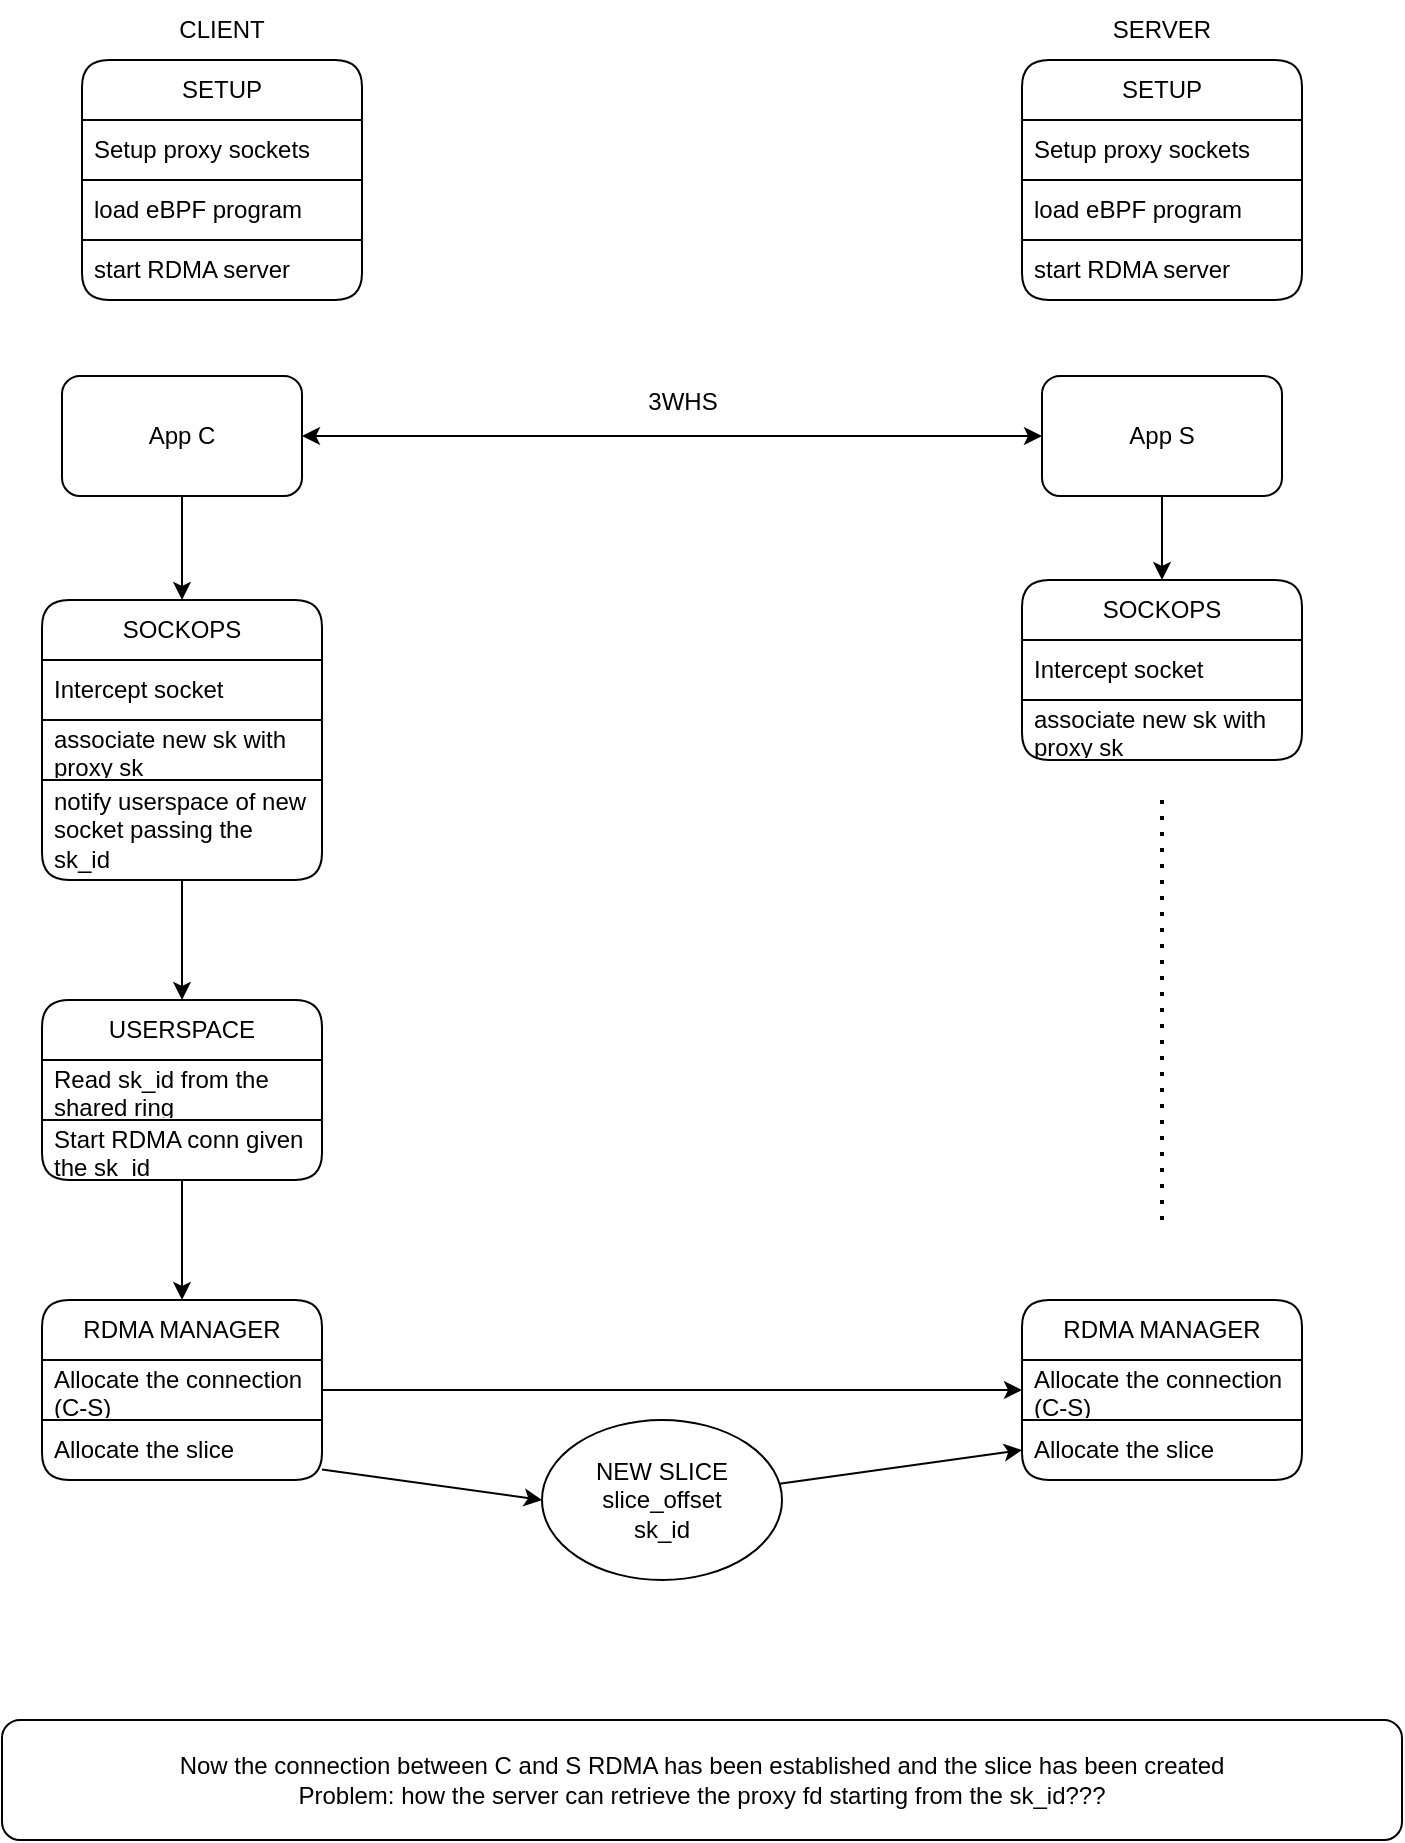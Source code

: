 <mxfile>
    <diagram id="10QQq_u2sqwSFCWnShCV" name="setup">
        <mxGraphModel dx="1155" dy="649" grid="1" gridSize="10" guides="1" tooltips="1" connect="1" arrows="1" fold="1" page="1" pageScale="1" pageWidth="850" pageHeight="1100" math="0" shadow="0">
            <root>
                <mxCell id="0"/>
                <mxCell id="1" parent="0"/>
                <mxCell id="3" value="CLIENT" style="text;html=1;align=center;verticalAlign=middle;whiteSpace=wrap;rounded=0;" parent="1" vertex="1">
                    <mxGeometry x="140" y="20" width="60" height="30" as="geometry"/>
                </mxCell>
                <mxCell id="4" value="SERVER" style="text;html=1;align=center;verticalAlign=middle;whiteSpace=wrap;rounded=0;" parent="1" vertex="1">
                    <mxGeometry x="610" y="20" width="60" height="30" as="geometry"/>
                </mxCell>
                <mxCell id="7" style="edgeStyle=none;html=1;entryX=0;entryY=0.5;entryDx=0;entryDy=0;rounded=1;curved=0;strokeColor=default;startArrow=classic;startFill=1;" parent="1" source="5" target="6" edge="1">
                    <mxGeometry relative="1" as="geometry"/>
                </mxCell>
                <mxCell id="53" style="edgeStyle=none;html=1;entryX=0.5;entryY=0;entryDx=0;entryDy=0;" parent="1" source="5" target="10" edge="1">
                    <mxGeometry relative="1" as="geometry"/>
                </mxCell>
                <mxCell id="5" value="App C" style="rounded=1;whiteSpace=wrap;html=1;" parent="1" vertex="1">
                    <mxGeometry x="90" y="208" width="120" height="60" as="geometry"/>
                </mxCell>
                <mxCell id="54" style="edgeStyle=none;html=1;entryX=0.5;entryY=0;entryDx=0;entryDy=0;" parent="1" source="6" target="44" edge="1">
                    <mxGeometry relative="1" as="geometry"/>
                </mxCell>
                <mxCell id="6" value="App S" style="rounded=1;whiteSpace=wrap;html=1;" parent="1" vertex="1">
                    <mxGeometry x="580" y="208" width="120" height="60" as="geometry"/>
                </mxCell>
                <mxCell id="8" value="3WHS" style="text;html=1;align=center;verticalAlign=middle;resizable=0;points=[];autosize=1;strokeColor=none;fillColor=none;" parent="1" vertex="1">
                    <mxGeometry x="370" y="206" width="60" height="30" as="geometry"/>
                </mxCell>
                <mxCell id="10" value="SOCKOPS" style="swimlane;fontStyle=0;childLayout=stackLayout;horizontal=1;startSize=30;horizontalStack=0;resizeParent=1;resizeParentMax=0;resizeLast=0;collapsible=1;marginBottom=0;whiteSpace=wrap;html=1;rounded=1;shadow=0;glass=0;swimlaneLine=1;strokeColor=default;gradientColor=none;swimlaneFillColor=none;fillColor=none;" parent="1" vertex="1">
                    <mxGeometry x="80" y="320" width="140" height="140" as="geometry"/>
                </mxCell>
                <mxCell id="11" value="Intercept socket" style="text;align=left;verticalAlign=middle;spacingLeft=4;spacingRight=4;overflow=hidden;points=[[0,0.5],[1,0.5]];portConstraint=eastwest;rotatable=0;whiteSpace=wrap;html=1;rounded=0;shadow=0;perimeterSpacing=0;strokeWidth=1;strokeColor=default;" parent="10" vertex="1">
                    <mxGeometry y="30" width="140" height="30" as="geometry"/>
                </mxCell>
                <mxCell id="12" value="associate new sk with proxy sk" style="text;strokeColor=default;fillColor=none;align=left;verticalAlign=middle;spacingLeft=4;spacingRight=4;overflow=hidden;points=[[0,0.5],[1,0.5]];portConstraint=eastwest;rotatable=0;whiteSpace=wrap;html=1;" parent="10" vertex="1">
                    <mxGeometry y="60" width="140" height="30" as="geometry"/>
                </mxCell>
                <mxCell id="13" value="notify userspace of new socket passing the sk_id" style="text;strokeColor=none;fillColor=none;align=left;verticalAlign=middle;spacingLeft=4;spacingRight=4;overflow=hidden;points=[[0,0.5],[1,0.5]];portConstraint=eastwest;rotatable=0;whiteSpace=wrap;html=1;" parent="10" vertex="1">
                    <mxGeometry y="90" width="140" height="50" as="geometry"/>
                </mxCell>
                <mxCell id="17" value="USERSPACE" style="swimlane;fontStyle=0;childLayout=stackLayout;horizontal=1;startSize=30;horizontalStack=0;resizeParent=1;resizeParentMax=0;resizeLast=0;collapsible=1;marginBottom=0;whiteSpace=wrap;html=1;rounded=1;" parent="1" vertex="1">
                    <mxGeometry x="80" y="520" width="140" height="90" as="geometry"/>
                </mxCell>
                <mxCell id="18" value="Read sk_id from the shared ring" style="text;strokeColor=default;fillColor=none;align=left;verticalAlign=middle;spacingLeft=4;spacingRight=4;overflow=hidden;points=[[0,0.5],[1,0.5]];portConstraint=eastwest;rotatable=0;whiteSpace=wrap;html=1;" parent="17" vertex="1">
                    <mxGeometry y="30" width="140" height="30" as="geometry"/>
                </mxCell>
                <mxCell id="19" value="Start RDMA conn given the sk_id" style="text;strokeColor=none;fillColor=none;align=left;verticalAlign=middle;spacingLeft=4;spacingRight=4;overflow=hidden;points=[[0,0.5],[1,0.5]];portConstraint=eastwest;rotatable=0;whiteSpace=wrap;html=1;" parent="17" vertex="1">
                    <mxGeometry y="60" width="140" height="30" as="geometry"/>
                </mxCell>
                <mxCell id="23" style="edgeStyle=none;html=1;entryX=0.5;entryY=0;entryDx=0;entryDy=0;" parent="1" source="13" target="17" edge="1">
                    <mxGeometry relative="1" as="geometry"/>
                </mxCell>
                <mxCell id="25" value="SETUP" style="swimlane;fontStyle=0;childLayout=stackLayout;horizontal=1;startSize=30;horizontalStack=0;resizeParent=1;resizeParentMax=0;resizeLast=0;collapsible=1;marginBottom=0;whiteSpace=wrap;html=1;rounded=1;shadow=0;glass=0;swimlaneLine=1;strokeColor=default;gradientColor=none;swimlaneFillColor=none;fillColor=none;" parent="1" vertex="1">
                    <mxGeometry x="100" y="50" width="140" height="120" as="geometry"/>
                </mxCell>
                <mxCell id="26" value="Setup proxy sockets" style="text;strokeColor=default;fillColor=none;align=left;verticalAlign=middle;spacingLeft=4;spacingRight=4;overflow=hidden;points=[[0,0.5],[1,0.5]];portConstraint=eastwest;rotatable=0;whiteSpace=wrap;html=1;" parent="25" vertex="1">
                    <mxGeometry y="30" width="140" height="30" as="geometry"/>
                </mxCell>
                <mxCell id="27" value="load eBPF program" style="text;strokeColor=default;fillColor=none;align=left;verticalAlign=middle;spacingLeft=4;spacingRight=4;overflow=hidden;points=[[0,0.5],[1,0.5]];portConstraint=eastwest;rotatable=0;whiteSpace=wrap;html=1;" parent="25" vertex="1">
                    <mxGeometry y="60" width="140" height="30" as="geometry"/>
                </mxCell>
                <mxCell id="28" value="start RDMA server" style="text;strokeColor=none;fillColor=none;align=left;verticalAlign=middle;spacingLeft=4;spacingRight=4;overflow=hidden;points=[[0,0.5],[1,0.5]];portConstraint=eastwest;rotatable=0;whiteSpace=wrap;html=1;" parent="25" vertex="1">
                    <mxGeometry y="90" width="140" height="30" as="geometry"/>
                </mxCell>
                <mxCell id="29" value="SETUP" style="swimlane;fontStyle=0;childLayout=stackLayout;horizontal=1;startSize=30;horizontalStack=0;resizeParent=1;resizeParentMax=0;resizeLast=0;collapsible=1;marginBottom=0;whiteSpace=wrap;html=1;rounded=1;shadow=0;glass=0;swimlaneLine=1;strokeColor=default;gradientColor=none;swimlaneFillColor=none;fillColor=none;" parent="1" vertex="1">
                    <mxGeometry x="570" y="50" width="140" height="120" as="geometry"/>
                </mxCell>
                <mxCell id="30" value="Setup proxy sockets" style="text;strokeColor=default;fillColor=none;align=left;verticalAlign=middle;spacingLeft=4;spacingRight=4;overflow=hidden;points=[[0,0.5],[1,0.5]];portConstraint=eastwest;rotatable=0;whiteSpace=wrap;html=1;" parent="29" vertex="1">
                    <mxGeometry y="30" width="140" height="30" as="geometry"/>
                </mxCell>
                <mxCell id="31" value="load eBPF program" style="text;strokeColor=default;fillColor=none;align=left;verticalAlign=middle;spacingLeft=4;spacingRight=4;overflow=hidden;points=[[0,0.5],[1,0.5]];portConstraint=eastwest;rotatable=0;whiteSpace=wrap;html=1;rounded=0;" parent="29" vertex="1">
                    <mxGeometry y="60" width="140" height="30" as="geometry"/>
                </mxCell>
                <mxCell id="32" value="start RDMA server" style="text;strokeColor=none;fillColor=none;align=left;verticalAlign=middle;spacingLeft=4;spacingRight=4;overflow=hidden;points=[[0,0.5],[1,0.5]];portConstraint=eastwest;rotatable=0;whiteSpace=wrap;html=1;rounded=1;" parent="29" vertex="1">
                    <mxGeometry y="90" width="140" height="30" as="geometry"/>
                </mxCell>
                <mxCell id="33" value="RDMA MANAGER" style="swimlane;fontStyle=0;childLayout=stackLayout;horizontal=1;startSize=30;horizontalStack=0;resizeParent=1;resizeParentMax=0;resizeLast=0;collapsible=1;marginBottom=0;whiteSpace=wrap;html=1;rounded=1;" parent="1" vertex="1">
                    <mxGeometry x="80" y="670" width="140" height="90" as="geometry"/>
                </mxCell>
                <mxCell id="34" value="Allocate the connection (C-S)" style="text;strokeColor=default;fillColor=none;align=left;verticalAlign=middle;spacingLeft=4;spacingRight=4;overflow=hidden;points=[[0,0.5],[1,0.5]];portConstraint=eastwest;rotatable=0;whiteSpace=wrap;html=1;" parent="33" vertex="1">
                    <mxGeometry y="30" width="140" height="30" as="geometry"/>
                </mxCell>
                <mxCell id="35" value="Allocate the slice" style="text;strokeColor=none;fillColor=none;align=left;verticalAlign=middle;spacingLeft=4;spacingRight=4;overflow=hidden;points=[[0,0.5],[1,0.5]];portConstraint=eastwest;rotatable=0;whiteSpace=wrap;html=1;" parent="33" vertex="1">
                    <mxGeometry y="60" width="140" height="30" as="geometry"/>
                </mxCell>
                <mxCell id="37" value="RDMA MANAGER" style="swimlane;fontStyle=0;childLayout=stackLayout;horizontal=1;startSize=30;horizontalStack=0;resizeParent=1;resizeParentMax=0;resizeLast=0;collapsible=1;marginBottom=0;whiteSpace=wrap;html=1;rounded=1;" parent="1" vertex="1">
                    <mxGeometry x="570" y="670" width="140" height="90" as="geometry"/>
                </mxCell>
                <mxCell id="38" value="Allocate the connection (C-S)" style="text;strokeColor=default;fillColor=none;align=left;verticalAlign=middle;spacingLeft=4;spacingRight=4;overflow=hidden;points=[[0,0.5],[1,0.5]];portConstraint=eastwest;rotatable=0;whiteSpace=wrap;html=1;" parent="37" vertex="1">
                    <mxGeometry y="30" width="140" height="30" as="geometry"/>
                </mxCell>
                <mxCell id="39" value="Allocate the slice" style="text;strokeColor=none;fillColor=none;align=left;verticalAlign=middle;spacingLeft=4;spacingRight=4;overflow=hidden;points=[[0,0.5],[1,0.5]];portConstraint=eastwest;rotatable=0;whiteSpace=wrap;html=1;" parent="37" vertex="1">
                    <mxGeometry y="60" width="140" height="30" as="geometry"/>
                </mxCell>
                <mxCell id="51" style="edgeStyle=none;html=1;entryX=0;entryY=0.5;entryDx=0;entryDy=0;" parent="1" source="41" target="39" edge="1">
                    <mxGeometry relative="1" as="geometry"/>
                </mxCell>
                <mxCell id="41" value="NEW SLICE&lt;div&gt;slice_offset&lt;/div&gt;&lt;div&gt;sk_id&lt;/div&gt;" style="ellipse;whiteSpace=wrap;html=1;" parent="1" vertex="1">
                    <mxGeometry x="330" y="730" width="120" height="80" as="geometry"/>
                </mxCell>
                <mxCell id="44" value="SOCKOPS" style="swimlane;fontStyle=0;childLayout=stackLayout;horizontal=1;startSize=30;horizontalStack=0;resizeParent=1;resizeParentMax=0;resizeLast=0;collapsible=1;marginBottom=0;whiteSpace=wrap;html=1;rounded=1;shadow=0;glass=0;swimlaneLine=1;strokeColor=default;gradientColor=none;swimlaneFillColor=none;fillColor=none;" parent="1" vertex="1">
                    <mxGeometry x="570" y="310" width="140" height="90" as="geometry"/>
                </mxCell>
                <mxCell id="45" value="Intercept socket" style="text;align=left;verticalAlign=middle;spacingLeft=4;spacingRight=4;overflow=hidden;points=[[0,0.5],[1,0.5]];portConstraint=eastwest;rotatable=0;whiteSpace=wrap;html=1;rounded=0;shadow=0;perimeterSpacing=0;strokeWidth=1;strokeColor=default;" parent="44" vertex="1">
                    <mxGeometry y="30" width="140" height="30" as="geometry"/>
                </mxCell>
                <mxCell id="46" value="associate new sk with proxy sk" style="text;strokeColor=none;fillColor=none;align=left;verticalAlign=middle;spacingLeft=4;spacingRight=4;overflow=hidden;points=[[0,0.5],[1,0.5]];portConstraint=eastwest;rotatable=0;whiteSpace=wrap;html=1;" parent="44" vertex="1">
                    <mxGeometry y="60" width="140" height="30" as="geometry"/>
                </mxCell>
                <mxCell id="48" style="edgeStyle=none;html=1;entryX=0.5;entryY=0;entryDx=0;entryDy=0;" parent="1" source="19" target="33" edge="1">
                    <mxGeometry relative="1" as="geometry"/>
                </mxCell>
                <mxCell id="49" style="edgeStyle=none;html=1;entryX=0;entryY=0.5;entryDx=0;entryDy=0;" parent="1" source="34" target="38" edge="1">
                    <mxGeometry relative="1" as="geometry"/>
                </mxCell>
                <mxCell id="50" style="edgeStyle=none;html=1;entryX=0;entryY=0.5;entryDx=0;entryDy=0;" parent="1" source="35" target="41" edge="1">
                    <mxGeometry relative="1" as="geometry"/>
                </mxCell>
                <mxCell id="52" value="Now the connection between C and S RDMA has been established and the slice has been created&lt;br&gt;Problem: how the server can retrieve the proxy fd starting from the sk_id???" style="rounded=1;whiteSpace=wrap;html=1;" parent="1" vertex="1">
                    <mxGeometry x="60" y="880" width="700" height="60" as="geometry"/>
                </mxCell>
                <mxCell id="55" value="" style="endArrow=none;dashed=1;html=1;dashPattern=1 3;strokeWidth=2;" parent="1" edge="1">
                    <mxGeometry width="50" height="50" relative="1" as="geometry">
                        <mxPoint x="640" y="630" as="sourcePoint"/>
                        <mxPoint x="640" y="420" as="targetPoint"/>
                    </mxGeometry>
                </mxCell>
            </root>
        </mxGraphModel>
    </diagram>
    <diagram id="eiswpTzwZLVKajcUB_4S" name="eBPF">
        <mxGraphModel dx="1631" dy="916" grid="1" gridSize="10" guides="1" tooltips="1" connect="1" arrows="1" fold="1" page="1" pageScale="1" pageWidth="850" pageHeight="1100" math="0" shadow="0">
            <root>
                <mxCell id="0"/>
                <mxCell id="1" parent="0"/>
                <mxCell id="3TEF6ytL7kjxJa_49QQJ-18" value="socket closed" style="rounded=1;whiteSpace=wrap;html=1;fontStyle=1;fontSize=16;verticalAlign=top;" vertex="1" parent="1">
                    <mxGeometry x="1050" y="571" width="450" height="269" as="geometry"/>
                </mxCell>
                <mxCell id="3TEF6ytL7kjxJa_49QQJ-19" value="&lt;b&gt;&lt;font style=&quot;font-size: 16px;&quot;&gt;Connection setup&lt;/font&gt;&lt;/b&gt;" style="rounded=1;whiteSpace=wrap;html=1;verticalAlign=top;" vertex="1" parent="1">
                    <mxGeometry x="20" y="20" width="590" height="500" as="geometry"/>
                </mxCell>
                <mxCell id="3TEF6ytL7kjxJa_49QQJ-13" value="&lt;b&gt;&lt;font style=&quot;font-size: 15px;&quot;&gt;Client send a msg to server&lt;/font&gt;&lt;/b&gt;" style="rounded=1;whiteSpace=wrap;html=1;verticalAlign=top;" vertex="1" parent="1">
                    <mxGeometry x="1040" y="90" width="450" height="250" as="geometry"/>
                </mxCell>
                <mxCell id="NCg0wbmzpaTD3jR5VVGC-1" value="intercepted_sockets" style="shape=table;startSize=30;container=1;collapsible=0;childLayout=tableLayout;fixedRows=1;rowLines=0;fontStyle=0;strokeColor=default;fontSize=12;rounded=1;" vertex="1" parent="1">
                    <mxGeometry x="655" y="320" width="130" height="91" as="geometry"/>
                </mxCell>
                <mxCell id="NCg0wbmzpaTD3jR5VVGC-2" value="" style="shape=tableRow;horizontal=0;startSize=0;swimlaneHead=0;swimlaneBody=0;top=0;left=0;bottom=0;right=0;collapsible=0;dropTarget=0;fillColor=none;points=[[0,0.5],[1,0.5]];portConstraint=eastwest;strokeColor=inherit;fontSize=12;" vertex="1" parent="NCg0wbmzpaTD3jR5VVGC-1">
                    <mxGeometry y="30" width="130" height="30" as="geometry"/>
                </mxCell>
                <mxCell id="NCg0wbmzpaTD3jR5VVGC-3" value="K" style="shape=partialRectangle;html=1;whiteSpace=wrap;connectable=0;fillColor=none;top=0;left=0;bottom=0;right=0;overflow=hidden;pointerEvents=1;strokeColor=inherit;fontSize=12;" vertex="1" parent="NCg0wbmzpaTD3jR5VVGC-2">
                    <mxGeometry width="29" height="30" as="geometry">
                        <mxRectangle width="29" height="30" as="alternateBounds"/>
                    </mxGeometry>
                </mxCell>
                <mxCell id="NCg0wbmzpaTD3jR5VVGC-4" value="sock_id" style="shape=partialRectangle;html=1;whiteSpace=wrap;connectable=0;fillColor=none;top=0;left=0;bottom=0;right=0;align=left;spacingLeft=6;overflow=hidden;strokeColor=inherit;fontSize=12;" vertex="1" parent="NCg0wbmzpaTD3jR5VVGC-2">
                    <mxGeometry x="29" width="101" height="30" as="geometry">
                        <mxRectangle width="101" height="30" as="alternateBounds"/>
                    </mxGeometry>
                </mxCell>
                <mxCell id="NCg0wbmzpaTD3jR5VVGC-5" value="" style="shape=tableRow;horizontal=0;startSize=0;swimlaneHead=0;swimlaneBody=0;top=0;left=0;bottom=0;right=0;collapsible=0;dropTarget=0;fillColor=none;points=[[0,0.5],[1,0.5]];portConstraint=eastwest;strokeColor=inherit;fontSize=12;" vertex="1" parent="NCg0wbmzpaTD3jR5VVGC-1">
                    <mxGeometry y="60" width="130" height="30" as="geometry"/>
                </mxCell>
                <mxCell id="NCg0wbmzpaTD3jR5VVGC-6" value="V" style="shape=partialRectangle;html=1;whiteSpace=wrap;connectable=0;fillColor=none;top=0;left=0;bottom=0;right=0;overflow=hidden;strokeColor=inherit;fontSize=12;" vertex="1" parent="NCg0wbmzpaTD3jR5VVGC-5">
                    <mxGeometry width="29" height="30" as="geometry">
                        <mxRectangle width="29" height="30" as="alternateBounds"/>
                    </mxGeometry>
                </mxCell>
                <mxCell id="NCg0wbmzpaTD3jR5VVGC-7" value="socker fd" style="shape=partialRectangle;html=1;whiteSpace=wrap;connectable=0;fillColor=none;top=0;left=0;bottom=0;right=0;align=left;spacingLeft=6;overflow=hidden;strokeColor=inherit;fontSize=12;" vertex="1" parent="NCg0wbmzpaTD3jR5VVGC-5">
                    <mxGeometry x="29" width="101" height="30" as="geometry">
                        <mxRectangle width="101" height="30" as="alternateBounds"/>
                    </mxGeometry>
                </mxCell>
                <mxCell id="NCg0wbmzpaTD3jR5VVGC-8" value="free_sockets" style="shape=table;startSize=30;container=1;collapsible=0;childLayout=tableLayout;fixedRows=1;rowLines=0;fontStyle=0;strokeColor=default;fontSize=12;rounded=1;" vertex="1" parent="1">
                    <mxGeometry x="660" y="440" width="130" height="61" as="geometry"/>
                </mxCell>
                <mxCell id="NCg0wbmzpaTD3jR5VVGC-9" value="" style="shape=tableRow;horizontal=0;startSize=0;swimlaneHead=0;swimlaneBody=0;top=0;left=0;bottom=0;right=0;collapsible=0;dropTarget=0;fillColor=none;points=[[0,0.5],[1,0.5]];portConstraint=eastwest;strokeColor=inherit;fontSize=12;" vertex="1" parent="NCg0wbmzpaTD3jR5VVGC-8">
                    <mxGeometry y="30" width="130" height="30" as="geometry"/>
                </mxCell>
                <mxCell id="NCg0wbmzpaTD3jR5VVGC-10" value="V" style="shape=partialRectangle;html=1;whiteSpace=wrap;connectable=0;fillColor=none;top=0;left=0;bottom=0;right=0;overflow=hidden;strokeColor=inherit;fontSize=12;" vertex="1" parent="NCg0wbmzpaTD3jR5VVGC-9">
                    <mxGeometry width="29" height="30" as="geometry">
                        <mxRectangle width="29" height="30" as="alternateBounds"/>
                    </mxGeometry>
                </mxCell>
                <mxCell id="NCg0wbmzpaTD3jR5VVGC-11" value="&lt;span style=&quot;color: rgb(0, 0, 0);&quot;&gt;sock_id&lt;/span&gt;" style="shape=partialRectangle;html=1;whiteSpace=wrap;connectable=0;fillColor=none;top=0;left=0;bottom=0;right=0;align=left;spacingLeft=6;overflow=hidden;strokeColor=inherit;fontSize=12;" vertex="1" parent="NCg0wbmzpaTD3jR5VVGC-9">
                    <mxGeometry x="29" width="101" height="30" as="geometry">
                        <mxRectangle width="101" height="30" as="alternateBounds"/>
                    </mxGeometry>
                </mxCell>
                <mxCell id="NCg0wbmzpaTD3jR5VVGC-12" value="socket_association" style="shape=table;startSize=30;container=1;collapsible=0;childLayout=tableLayout;fixedRows=1;rowLines=0;fontStyle=0;strokeColor=default;fontSize=12;rounded=1;" vertex="1" parent="1">
                    <mxGeometry x="645" y="540" width="150" height="91" as="geometry"/>
                </mxCell>
                <mxCell id="NCg0wbmzpaTD3jR5VVGC-13" value="" style="shape=tableRow;horizontal=0;startSize=0;swimlaneHead=0;swimlaneBody=0;top=0;left=0;bottom=0;right=0;collapsible=0;dropTarget=0;fillColor=none;points=[[0,0.5],[1,0.5]];portConstraint=eastwest;strokeColor=inherit;fontSize=12;" vertex="1" parent="NCg0wbmzpaTD3jR5VVGC-12">
                    <mxGeometry y="30" width="150" height="30" as="geometry"/>
                </mxCell>
                <mxCell id="NCg0wbmzpaTD3jR5VVGC-14" value="K" style="shape=partialRectangle;html=1;whiteSpace=wrap;connectable=0;fillColor=none;top=0;left=0;bottom=0;right=0;overflow=hidden;pointerEvents=1;strokeColor=inherit;fontSize=12;" vertex="1" parent="NCg0wbmzpaTD3jR5VVGC-13">
                    <mxGeometry width="33" height="30" as="geometry">
                        <mxRectangle width="33" height="30" as="alternateBounds"/>
                    </mxGeometry>
                </mxCell>
                <mxCell id="NCg0wbmzpaTD3jR5VVGC-15" value="association_t" style="shape=partialRectangle;html=1;whiteSpace=wrap;connectable=0;fillColor=none;top=0;left=0;bottom=0;right=0;align=left;spacingLeft=6;overflow=hidden;strokeColor=inherit;fontSize=12;" vertex="1" parent="NCg0wbmzpaTD3jR5VVGC-13">
                    <mxGeometry x="33" width="117" height="30" as="geometry">
                        <mxRectangle width="117" height="30" as="alternateBounds"/>
                    </mxGeometry>
                </mxCell>
                <mxCell id="NCg0wbmzpaTD3jR5VVGC-16" value="" style="shape=tableRow;horizontal=0;startSize=0;swimlaneHead=0;swimlaneBody=0;top=0;left=0;bottom=0;right=0;collapsible=0;dropTarget=0;fillColor=none;points=[[0,0.5],[1,0.5]];portConstraint=eastwest;strokeColor=inherit;fontSize=12;" vertex="1" parent="NCg0wbmzpaTD3jR5VVGC-12">
                    <mxGeometry y="60" width="150" height="30" as="geometry"/>
                </mxCell>
                <mxCell id="NCg0wbmzpaTD3jR5VVGC-17" value="V" style="shape=partialRectangle;html=1;whiteSpace=wrap;connectable=0;fillColor=none;top=0;left=0;bottom=0;right=0;overflow=hidden;strokeColor=inherit;fontSize=12;" vertex="1" parent="NCg0wbmzpaTD3jR5VVGC-16">
                    <mxGeometry width="33" height="30" as="geometry">
                        <mxRectangle width="33" height="30" as="alternateBounds"/>
                    </mxGeometry>
                </mxCell>
                <mxCell id="NCg0wbmzpaTD3jR5VVGC-18" value="&lt;span style=&quot;color: rgb(0, 0, 0);&quot;&gt;association_t&lt;/span&gt;" style="shape=partialRectangle;html=1;whiteSpace=wrap;connectable=0;fillColor=none;top=0;left=0;bottom=0;right=0;align=left;spacingLeft=6;overflow=hidden;strokeColor=inherit;fontSize=12;" vertex="1" parent="NCg0wbmzpaTD3jR5VVGC-16">
                    <mxGeometry x="33" width="117" height="30" as="geometry">
                        <mxRectangle width="117" height="30" as="alternateBounds"/>
                    </mxGeometry>
                </mxCell>
                <mxCell id="NCg0wbmzpaTD3jR5VVGC-19" value="target_ports" style="shape=table;startSize=30;container=1;collapsible=0;childLayout=tableLayout;fixedRows=1;rowLines=0;fontStyle=0;strokeColor=default;fontSize=12;rounded=1;" vertex="1" parent="1">
                    <mxGeometry x="640" y="200" width="160" height="91" as="geometry"/>
                </mxCell>
                <mxCell id="NCg0wbmzpaTD3jR5VVGC-20" value="" style="shape=tableRow;horizontal=0;startSize=0;swimlaneHead=0;swimlaneBody=0;top=0;left=0;bottom=0;right=0;collapsible=0;dropTarget=0;fillColor=none;points=[[0,0.5],[1,0.5]];portConstraint=eastwest;strokeColor=inherit;fontSize=12;" vertex="1" parent="NCg0wbmzpaTD3jR5VVGC-19">
                    <mxGeometry y="30" width="160" height="30" as="geometry"/>
                </mxCell>
                <mxCell id="NCg0wbmzpaTD3jR5VVGC-21" value="K" style="shape=partialRectangle;html=1;whiteSpace=wrap;connectable=0;fillColor=none;top=0;left=0;bottom=0;right=0;overflow=hidden;pointerEvents=1;strokeColor=inherit;fontSize=12;" vertex="1" parent="NCg0wbmzpaTD3jR5VVGC-20">
                    <mxGeometry width="35" height="30" as="geometry">
                        <mxRectangle width="35" height="30" as="alternateBounds"/>
                    </mxGeometry>
                </mxCell>
                <mxCell id="NCg0wbmzpaTD3jR5VVGC-22" value="__u16 port number" style="shape=partialRectangle;html=1;whiteSpace=wrap;connectable=0;fillColor=none;top=0;left=0;bottom=0;right=0;align=left;spacingLeft=6;overflow=hidden;strokeColor=inherit;fontSize=12;" vertex="1" parent="NCg0wbmzpaTD3jR5VVGC-20">
                    <mxGeometry x="35" width="125" height="30" as="geometry">
                        <mxRectangle width="125" height="30" as="alternateBounds"/>
                    </mxGeometry>
                </mxCell>
                <mxCell id="NCg0wbmzpaTD3jR5VVGC-23" value="" style="shape=tableRow;horizontal=0;startSize=0;swimlaneHead=0;swimlaneBody=0;top=0;left=0;bottom=0;right=0;collapsible=0;dropTarget=0;fillColor=none;points=[[0,0.5],[1,0.5]];portConstraint=eastwest;strokeColor=inherit;fontSize=12;" vertex="1" parent="NCg0wbmzpaTD3jR5VVGC-19">
                    <mxGeometry y="60" width="160" height="30" as="geometry"/>
                </mxCell>
                <mxCell id="NCg0wbmzpaTD3jR5VVGC-24" value="V" style="shape=partialRectangle;html=1;whiteSpace=wrap;connectable=0;fillColor=none;top=0;left=0;bottom=0;right=0;overflow=hidden;strokeColor=inherit;fontSize=12;" vertex="1" parent="NCg0wbmzpaTD3jR5VVGC-23">
                    <mxGeometry width="35" height="30" as="geometry">
                        <mxRectangle width="35" height="30" as="alternateBounds"/>
                    </mxGeometry>
                </mxCell>
                <mxCell id="NCg0wbmzpaTD3jR5VVGC-25" value="int (bool)" style="shape=partialRectangle;html=1;whiteSpace=wrap;connectable=0;fillColor=none;top=0;left=0;bottom=0;right=0;align=left;spacingLeft=6;overflow=hidden;strokeColor=inherit;fontSize=12;" vertex="1" parent="NCg0wbmzpaTD3jR5VVGC-23">
                    <mxGeometry x="35" width="125" height="30" as="geometry">
                        <mxRectangle width="125" height="30" as="alternateBounds"/>
                    </mxGeometry>
                </mxCell>
                <mxCell id="NCg0wbmzpaTD3jR5VVGC-26" value="server_port" style="shape=table;startSize=30;container=1;collapsible=0;childLayout=tableLayout;fixedRows=1;rowLines=0;fontStyle=0;strokeColor=default;fontSize=12;rounded=1;" vertex="1" parent="1">
                    <mxGeometry x="870" y="175" width="110" height="90" as="geometry"/>
                </mxCell>
                <mxCell id="NCg0wbmzpaTD3jR5VVGC-27" value="" style="shape=tableRow;horizontal=0;startSize=0;swimlaneHead=0;swimlaneBody=0;top=0;left=0;bottom=0;right=0;collapsible=0;dropTarget=0;fillColor=none;points=[[0,0.5],[1,0.5]];portConstraint=eastwest;strokeColor=inherit;fontSize=12;" vertex="1" parent="NCg0wbmzpaTD3jR5VVGC-26">
                    <mxGeometry y="30" width="110" height="30" as="geometry"/>
                </mxCell>
                <mxCell id="NCg0wbmzpaTD3jR5VVGC-28" value="K" style="shape=partialRectangle;html=1;whiteSpace=wrap;connectable=0;fillColor=none;top=0;left=0;bottom=0;right=0;overflow=hidden;pointerEvents=1;strokeColor=inherit;fontSize=12;" vertex="1" parent="NCg0wbmzpaTD3jR5VVGC-27">
                    <mxGeometry width="25" height="30" as="geometry">
                        <mxRectangle width="25" height="30" as="alternateBounds"/>
                    </mxGeometry>
                </mxCell>
                <mxCell id="NCg0wbmzpaTD3jR5VVGC-29" value="int (0)" style="shape=partialRectangle;html=1;whiteSpace=wrap;connectable=0;fillColor=none;top=0;left=0;bottom=0;right=0;align=left;spacingLeft=6;overflow=hidden;strokeColor=inherit;fontSize=12;" vertex="1" parent="NCg0wbmzpaTD3jR5VVGC-27">
                    <mxGeometry x="25" width="85" height="30" as="geometry">
                        <mxRectangle width="85" height="30" as="alternateBounds"/>
                    </mxGeometry>
                </mxCell>
                <mxCell id="NCg0wbmzpaTD3jR5VVGC-30" value="" style="shape=tableRow;horizontal=0;startSize=0;swimlaneHead=0;swimlaneBody=0;top=0;left=0;bottom=0;right=0;collapsible=0;dropTarget=0;fillColor=none;points=[[0,0.5],[1,0.5]];portConstraint=eastwest;strokeColor=inherit;fontSize=12;" vertex="1" parent="NCg0wbmzpaTD3jR5VVGC-26">
                    <mxGeometry y="60" width="110" height="30" as="geometry"/>
                </mxCell>
                <mxCell id="NCg0wbmzpaTD3jR5VVGC-31" value="V" style="shape=partialRectangle;html=1;whiteSpace=wrap;connectable=0;fillColor=none;top=0;left=0;bottom=0;right=0;overflow=hidden;strokeColor=inherit;fontSize=12;" vertex="1" parent="NCg0wbmzpaTD3jR5VVGC-30">
                    <mxGeometry width="25" height="30" as="geometry">
                        <mxRectangle width="25" height="30" as="alternateBounds"/>
                    </mxGeometry>
                </mxCell>
                <mxCell id="NCg0wbmzpaTD3jR5VVGC-32" value="__u16 port" style="shape=partialRectangle;html=1;whiteSpace=wrap;connectable=0;fillColor=none;top=0;left=0;bottom=0;right=0;align=left;spacingLeft=6;overflow=hidden;strokeColor=inherit;fontSize=12;" vertex="1" parent="NCg0wbmzpaTD3jR5VVGC-30">
                    <mxGeometry x="25" width="85" height="30" as="geometry">
                        <mxRectangle width="85" height="30" as="alternateBounds"/>
                    </mxGeometry>
                </mxCell>
                <mxCell id="NCg0wbmzpaTD3jR5VVGC-33" value="&lt;b style=&quot;text-wrap-mode: nowrap;&quot;&gt;SK_MSG&lt;/b&gt;" style="swimlane;fontStyle=0;childLayout=stackLayout;horizontal=1;startSize=30;horizontalStack=0;resizeParent=1;resizeParentMax=0;resizeLast=0;collapsible=1;marginBottom=0;whiteSpace=wrap;html=1;rounded=1;" vertex="1" parent="1">
                    <mxGeometry x="1115" y="160" width="330" height="120" as="geometry"/>
                </mxCell>
                <mxCell id="NCg0wbmzpaTD3jR5VVGC-34" value="1. read the dport and check if is a msg that need to be redirect to the proxy or to the app" style="text;strokeColor=default;fillColor=none;align=left;verticalAlign=middle;spacingLeft=4;spacingRight=4;overflow=hidden;points=[[0,0.5],[1,0.5]];portConstraint=eastwest;rotatable=0;whiteSpace=wrap;html=1;rounded=0;" vertex="1" parent="NCg0wbmzpaTD3jR5VVGC-33">
                    <mxGeometry y="30" width="330" height="30" as="geometry"/>
                </mxCell>
                <mxCell id="NCg0wbmzpaTD3jR5VVGC-35" value="2. depending on the direction, retrieve the association in the associationmap" style="text;strokeColor=default;fillColor=none;align=left;verticalAlign=middle;spacingLeft=4;spacingRight=4;overflow=hidden;points=[[0,0.5],[1,0.5]];portConstraint=eastwest;rotatable=0;whiteSpace=wrap;html=1;" vertex="1" parent="NCg0wbmzpaTD3jR5VVGC-33">
                    <mxGeometry y="60" width="330" height="30" as="geometry"/>
                </mxCell>
                <mxCell id="NCg0wbmzpaTD3jR5VVGC-36" value="&lt;div&gt;&lt;div&gt;&lt;font style=&quot;color: rgb(0, 0, 0);&quot;&gt;3. redirect the sk to the associate path&lt;/font&gt;&lt;/div&gt;&lt;/div&gt;" style="text;strokeColor=none;fillColor=none;align=left;verticalAlign=middle;spacingLeft=4;spacingRight=4;overflow=hidden;points=[[0,0.5],[1,0.5]];portConstraint=eastwest;rotatable=0;whiteSpace=wrap;html=1;" vertex="1" parent="NCg0wbmzpaTD3jR5VVGC-33">
                    <mxGeometry y="90" width="330" height="30" as="geometry"/>
                </mxCell>
                <mxCell id="NCg0wbmzpaTD3jR5VVGC-37" value="&lt;b style=&quot;text-wrap-mode: nowrap;&quot;&gt;SOCKPS&lt;/b&gt;" style="swimlane;fontStyle=0;childLayout=stackLayout;horizontal=1;startSize=30;horizontalStack=0;resizeParent=1;resizeParentMax=0;resizeLast=0;collapsible=1;marginBottom=0;whiteSpace=wrap;html=1;rounded=1;" vertex="1" parent="1">
                    <mxGeometry x="55" y="280" width="330" height="180" as="geometry"/>
                </mxCell>
                <mxCell id="NCg0wbmzpaTD3jR5VVGC-38" value="1. Check if dport o sport are the target one" style="text;strokeColor=default;fillColor=none;align=left;verticalAlign=middle;spacingLeft=4;spacingRight=4;overflow=hidden;points=[[0,0.5],[1,0.5]];portConstraint=eastwest;rotatable=0;whiteSpace=wrap;html=1;" vertex="1" parent="NCg0wbmzpaTD3jR5VVGC-37">
                    <mxGeometry y="30" width="330" height="30" as="geometry"/>
                </mxCell>
                <mxCell id="NCg0wbmzpaTD3jR5VVGC-39" value="2. add the sk to the intercepted_sk to be able to intercept the sk_msg" style="text;strokeColor=default;fillColor=none;align=left;verticalAlign=middle;spacingLeft=4;spacingRight=4;overflow=hidden;points=[[0,0.5],[1,0.5]];portConstraint=eastwest;rotatable=0;whiteSpace=wrap;html=1;" vertex="1" parent="NCg0wbmzpaTD3jR5VVGC-37">
                    <mxGeometry y="60" width="330" height="30" as="geometry"/>
                </mxCell>
                <mxCell id="NCg0wbmzpaTD3jR5VVGC-40" value="3. Pop a free sk from the free_sk map" style="text;strokeColor=default;fillColor=none;align=left;verticalAlign=middle;spacingLeft=4;spacingRight=4;overflow=hidden;points=[[0,0.5],[1,0.5]];portConstraint=eastwest;rotatable=0;whiteSpace=wrap;html=1;" vertex="1" parent="NCg0wbmzpaTD3jR5VVGC-37">
                    <mxGeometry y="90" width="330" height="30" as="geometry"/>
                </mxCell>
                <mxCell id="NCg0wbmzpaTD3jR5VVGC-41" value="&lt;font style=&quot;color: rgb(0, 0, 0);&quot;&gt;3. Add 2 association in the association map&lt;/font&gt;&lt;div&gt;&lt;span style=&quot;background-color: transparent;&quot;&gt;&lt;font style=&quot;color: rgb(0, 0, 0);&quot;&gt;- free_sk -&amp;gt; new-&amp;gt;sk&lt;/font&gt;&lt;/span&gt;&lt;div&gt;&lt;font style=&quot;color: rgb(0, 0, 0);&quot;&gt;- new_sk -&amp;gt; free_sk&lt;/font&gt;&lt;br&gt;&lt;/div&gt;&lt;/div&gt;" style="text;strokeColor=none;fillColor=none;align=left;verticalAlign=middle;spacingLeft=4;spacingRight=4;overflow=hidden;points=[[0,0.5],[1,0.5]];portConstraint=eastwest;rotatable=0;whiteSpace=wrap;html=1;" vertex="1" parent="NCg0wbmzpaTD3jR5VVGC-37">
                    <mxGeometry y="120" width="330" height="60" as="geometry"/>
                </mxCell>
                <mxCell id="NCg0wbmzpaTD3jR5VVGC-42" value="&lt;b style=&quot;text-wrap-mode: nowrap;&quot;&gt;SK DESTROY&lt;/b&gt;" style="swimlane;fontStyle=0;childLayout=stackLayout;horizontal=1;startSize=30;horizontalStack=0;resizeParent=1;resizeParentMax=0;resizeLast=0;collapsible=1;marginBottom=0;whiteSpace=wrap;html=1;rounded=1;" vertex="1" parent="1">
                    <mxGeometry x="1115" y="670" width="330" height="120" as="geometry"/>
                </mxCell>
                <mxCell id="NCg0wbmzpaTD3jR5VVGC-43" value="1. check if the sk has any association" style="text;strokeColor=default;fillColor=none;align=left;verticalAlign=middle;spacingLeft=4;spacingRight=4;overflow=hidden;points=[[0,0.5],[1,0.5]];portConstraint=eastwest;rotatable=0;whiteSpace=wrap;html=1;" vertex="1" parent="NCg0wbmzpaTD3jR5VVGC-42">
                    <mxGeometry y="30" width="330" height="30" as="geometry"/>
                </mxCell>
                <mxCell id="NCg0wbmzpaTD3jR5VVGC-44" value="2. if yes, remove (both) the association from the association map" style="text;strokeColor=default;fillColor=none;align=left;verticalAlign=middle;spacingLeft=4;spacingRight=4;overflow=hidden;points=[[0,0.5],[1,0.5]];portConstraint=eastwest;rotatable=0;whiteSpace=wrap;html=1;" vertex="1" parent="NCg0wbmzpaTD3jR5VVGC-42">
                    <mxGeometry y="60" width="330" height="30" as="geometry"/>
                </mxCell>
                <mxCell id="NCg0wbmzpaTD3jR5VVGC-45" value="&lt;div&gt;&lt;div&gt;&lt;font style=&quot;color: rgb(0, 0, 0);&quot;&gt;3. push the free socket back to the free sk map&lt;/font&gt;&lt;/div&gt;&lt;/div&gt;" style="text;strokeColor=none;fillColor=none;align=left;verticalAlign=middle;spacingLeft=4;spacingRight=4;overflow=hidden;points=[[0,0.5],[1,0.5]];portConstraint=eastwest;rotatable=0;whiteSpace=wrap;html=1;" vertex="1" parent="NCg0wbmzpaTD3jR5VVGC-42">
                    <mxGeometry y="90" width="330" height="30" as="geometry"/>
                </mxCell>
                <mxCell id="3TEF6ytL7kjxJa_49QQJ-1" style="edgeStyle=none;html=1;entryX=0;entryY=0.5;entryDx=0;entryDy=0;rounded=1;curved=0;strokeColor=default;startArrow=classic;startFill=1;" edge="1" parent="1" source="3TEF6ytL7kjxJa_49QQJ-2" target="3TEF6ytL7kjxJa_49QQJ-3">
                    <mxGeometry relative="1" as="geometry"/>
                </mxCell>
                <mxCell id="3TEF6ytL7kjxJa_49QQJ-5" style="edgeStyle=none;html=1;" edge="1" parent="1" source="3TEF6ytL7kjxJa_49QQJ-2" target="NCg0wbmzpaTD3jR5VVGC-37">
                    <mxGeometry relative="1" as="geometry"/>
                </mxCell>
                <mxCell id="3TEF6ytL7kjxJa_49QQJ-2" value="App C" style="rounded=1;whiteSpace=wrap;html=1;" vertex="1" parent="1">
                    <mxGeometry x="160" y="111" width="120" height="60" as="geometry"/>
                </mxCell>
                <mxCell id="3TEF6ytL7kjxJa_49QQJ-3" value="App S" style="rounded=1;whiteSpace=wrap;html=1;" vertex="1" parent="1">
                    <mxGeometry x="440" y="111" width="120" height="60" as="geometry"/>
                </mxCell>
                <mxCell id="3TEF6ytL7kjxJa_49QQJ-4" value="3WHS" style="text;html=1;align=center;verticalAlign=middle;resizable=0;points=[];autosize=1;strokeColor=none;fillColor=none;" vertex="1" parent="1">
                    <mxGeometry x="340" y="111" width="60" height="30" as="geometry"/>
                </mxCell>
                <mxCell id="3TEF6ytL7kjxJa_49QQJ-6" style="edgeStyle=none;html=1;entryX=0;entryY=0.5;entryDx=0;entryDy=0;exitX=1;exitY=0.5;exitDx=0;exitDy=0;" edge="1" parent="1" source="NCg0wbmzpaTD3jR5VVGC-38" target="NCg0wbmzpaTD3jR5VVGC-20">
                    <mxGeometry relative="1" as="geometry">
                        <mxPoint x="400" y="330" as="sourcePoint"/>
                    </mxGeometry>
                </mxCell>
                <mxCell id="3TEF6ytL7kjxJa_49QQJ-7" style="edgeStyle=none;html=1;entryX=0;entryY=0.5;entryDx=0;entryDy=0;exitX=1;exitY=0.5;exitDx=0;exitDy=0;" edge="1" parent="1" source="NCg0wbmzpaTD3jR5VVGC-39" target="NCg0wbmzpaTD3jR5VVGC-5">
                    <mxGeometry relative="1" as="geometry"/>
                </mxCell>
                <mxCell id="3TEF6ytL7kjxJa_49QQJ-8" style="edgeStyle=none;html=1;entryX=0;entryY=0.5;entryDx=0;entryDy=0;exitX=1;exitY=0.5;exitDx=0;exitDy=0;" edge="1" parent="1" source="NCg0wbmzpaTD3jR5VVGC-40" target="NCg0wbmzpaTD3jR5VVGC-9">
                    <mxGeometry relative="1" as="geometry"/>
                </mxCell>
                <mxCell id="3TEF6ytL7kjxJa_49QQJ-9" style="edgeStyle=none;html=1;entryX=0;entryY=0.5;entryDx=0;entryDy=0;exitX=1;exitY=0.5;exitDx=0;exitDy=0;" edge="1" parent="1" source="NCg0wbmzpaTD3jR5VVGC-41" target="NCg0wbmzpaTD3jR5VVGC-13">
                    <mxGeometry relative="1" as="geometry">
                        <mxPoint x="288" y="460" as="sourcePoint"/>
                    </mxGeometry>
                </mxCell>
                <mxCell id="3TEF6ytL7kjxJa_49QQJ-11" value="2x" style="text;html=1;align=center;verticalAlign=middle;resizable=0;points=[];autosize=1;strokeColor=none;fillColor=none;" vertex="1" parent="1">
                    <mxGeometry x="440" y="470" width="40" height="30" as="geometry"/>
                </mxCell>
                <mxCell id="3TEF6ytL7kjxJa_49QQJ-20" style="edgeStyle=none;html=1;entryX=1;entryY=0.5;entryDx=0;entryDy=0;" edge="1" parent="1" source="NCg0wbmzpaTD3jR5VVGC-34" target="NCg0wbmzpaTD3jR5VVGC-27">
                    <mxGeometry relative="1" as="geometry"/>
                </mxCell>
                <mxCell id="3TEF6ytL7kjxJa_49QQJ-21" style="edgeStyle=none;html=1;entryX=1;entryY=0.5;entryDx=0;entryDy=0;exitX=0;exitY=0.5;exitDx=0;exitDy=0;" edge="1" parent="1" source="NCg0wbmzpaTD3jR5VVGC-35" target="NCg0wbmzpaTD3jR5VVGC-13">
                    <mxGeometry relative="1" as="geometry"/>
                </mxCell>
                <mxCell id="3TEF6ytL7kjxJa_49QQJ-23" style="edgeStyle=none;html=1;entryX=1;entryY=0.5;entryDx=0;entryDy=0;exitX=0;exitY=0.5;exitDx=0;exitDy=0;" edge="1" parent="1" source="NCg0wbmzpaTD3jR5VVGC-43" target="NCg0wbmzpaTD3jR5VVGC-13">
                    <mxGeometry relative="1" as="geometry"/>
                </mxCell>
                <mxCell id="3TEF6ytL7kjxJa_49QQJ-24" style="edgeStyle=none;html=1;entryX=1;entryY=0.5;entryDx=0;entryDy=0;exitX=0;exitY=0.5;exitDx=0;exitDy=0;" edge="1" parent="1" source="NCg0wbmzpaTD3jR5VVGC-45" target="NCg0wbmzpaTD3jR5VVGC-9">
                    <mxGeometry relative="1" as="geometry"/>
                </mxCell>
                <mxCell id="3TEF6ytL7kjxJa_49QQJ-25" value="2x" style="text;html=1;align=center;verticalAlign=middle;resizable=0;points=[];autosize=1;strokeColor=none;fillColor=none;" vertex="1" parent="1">
                    <mxGeometry x="880" y="631" width="40" height="30" as="geometry"/>
                </mxCell>
            </root>
        </mxGraphModel>
    </diagram>
</mxfile>
